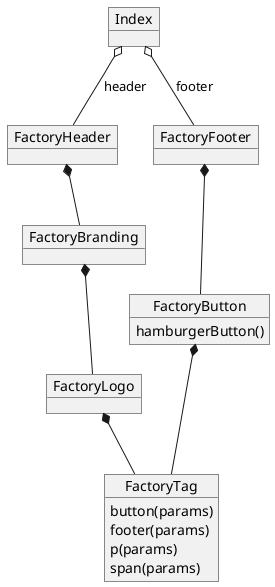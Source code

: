 @startuml
object FactoryTag{
button(params)
footer(params)
p(params)
span(params)
}
object FactoryButton{
 hamburgerButton()
}
object FactoryBranding{
}
object FactoryLogo{
}
object FactoryHeader{

}
object FactoryFooter{
}

object Index{
 
}
FactoryLogo *-- FactoryTag
FactoryButton *-- FactoryTag
FactoryBranding *-- FactoryLogo
FactoryHeader *-- FactoryBranding
FactoryFooter *-- FactoryButton 
Index o-- FactoryHeader : header
Index o-- FactoryFooter : footer
@enduml